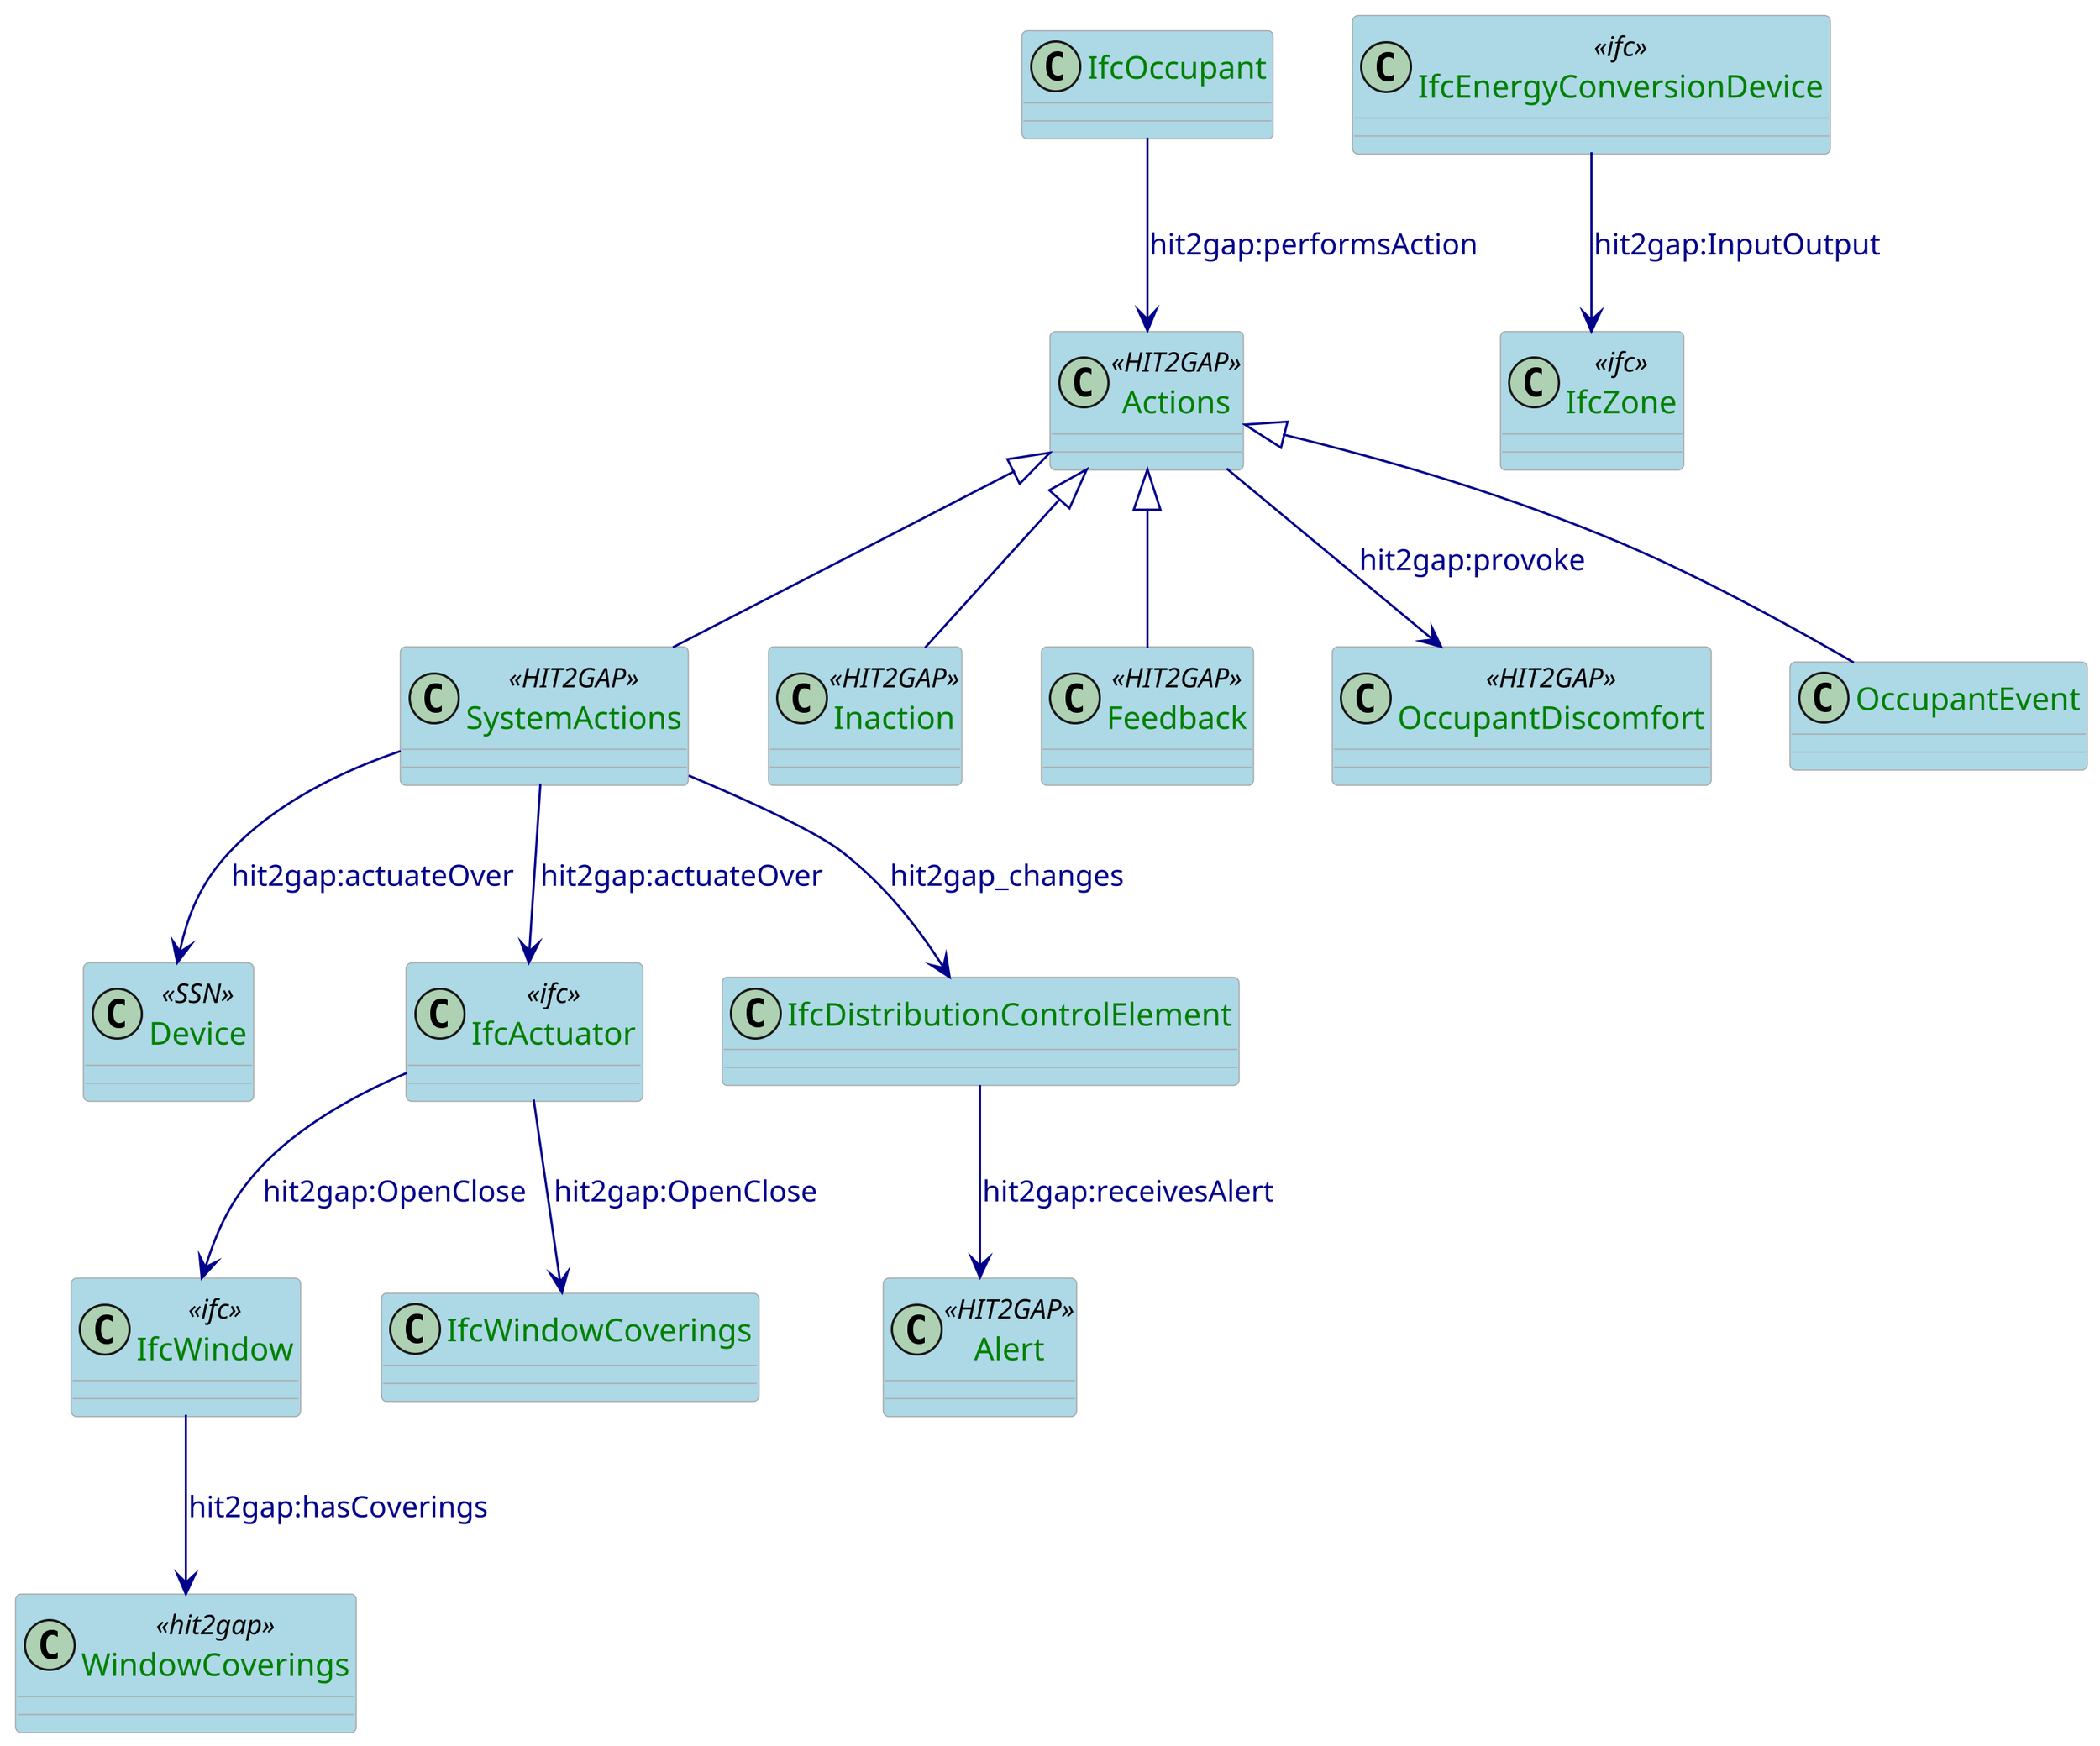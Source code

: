 @startuml

skinparam class {
  ArrowColor DarkBlue
  ArrowFontColor DarkBlue
  BackgroundColor LightBlue
  BorderColor DarkGrey
}
skinparam dpi 300
skinparam stereotypeCBackgroundColor Wheat
skinparam classAttributeFontColor  Green

class Actions <<HIT2GAP>>{

}

class SystemActions<<HIT2GAP>>{

}

class Device <<SSN>>{

}

class Alert <<HIT2GAP>>{

}

class Inaction <<HIT2GAP>>{

}

class Feedback <<HIT2GAP>>{

}


class OccupantDiscomfort <<HIT2GAP>>{

}

class WindowCoverings <<hit2gap>> 


class IfcActuator <<ifc>>
class IfcWindow <<ifc>>
class IfcZone <<ifc>>
class IfcEnergyConversionDevice <<ifc>>



Actions <|-- SystemActions
Actions <|-- Inaction

Actions <|-- Feedback
Actions <|-- OccupantEvent

Actions --> OccupantDiscomfort: hit2gap:provoke
SystemActions --> IfcDistributionControlElement:hit2gap_changes
IfcDistributionControlElement --> Alert: hit2gap:receivesAlert
SystemActions --> Device: hit2gap:actuateOver
SystemActions --> IfcActuator: hit2gap:actuateOver
IfcOccupant --> Actions: hit2gap:performsAction
IfcWindow --> WindowCoverings: hit2gap:hasCoverings
IfcActuator --> IfcWindow: hit2gap:OpenClose
IfcActuator --> IfcWindowCoverings: hit2gap:OpenClose
IfcEnergyConversionDevice --> IfcZone: hit2gap:InputOutput


@enduml
